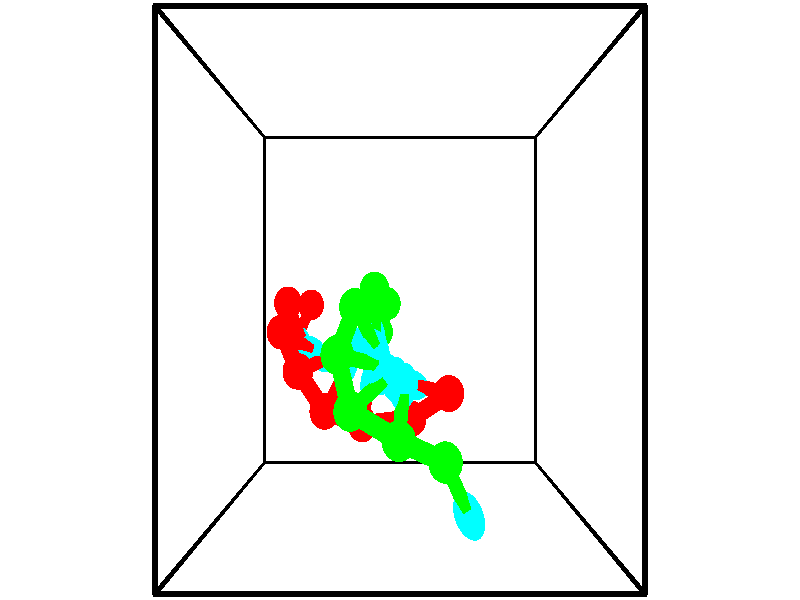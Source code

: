 // switches for output
#declare DRAW_BASES = 1; // possible values are 0, 1; only relevant for DNA ribbons
#declare DRAW_BASES_TYPE = 3; // possible values are 1, 2, 3; only relevant for DNA ribbons
#declare DRAW_FOG = 0; // set to 1 to enable fog

#include "colors.inc"

#include "transforms.inc"
background { rgb <1, 1, 1>}

#default {
   normal{
       ripples 0.25
       frequency 0.20
       turbulence 0.2
       lambda 5
   }
	finish {
		phong 0.1
		phong_size 40.
	}
}

// original window dimensions: 1024x640


// camera settings

camera {
	sky <-0, 1, 0>
	up <-0, 1, 0>
	right 1.6 * <1, 0, 0>
	location <2.5, 2.5, 11.1562>
	look_at <2.5, 2.5, 2.5>
	direction <0, 0, -8.6562>
	angle 67.0682
}


# declare cpy_camera_pos = <2.5, 2.5, 11.1562>;
# if (DRAW_FOG = 1)
fog {
	fog_type 2
	up vnormalize(cpy_camera_pos)
	color rgbt<1,1,1,0.3>
	distance 1e-5
	fog_alt 3e-3
	fog_offset 4
}
# end


// LIGHTS

# declare lum = 6;
global_settings {
	ambient_light rgb lum * <0.05, 0.05, 0.05>
	max_trace_level 15
}# declare cpy_direct_light_amount = 0.25;
light_source
{	1000 * <-1, -1, 1>,
	rgb lum * cpy_direct_light_amount
	parallel
}

light_source
{	1000 * <1, 1, -1>,
	rgb lum * cpy_direct_light_amount
	parallel
}

// strand 0

// nucleotide -1

// particle -1
sphere {
	<0.762189, 2.419967, -0.646536> 0.250000
	pigment { color rgbt <1,0,0,0> }
	no_shadow
}
cylinder {
	<0.625267, 2.090477, -0.465736>,  <0.543114, 1.892783, -0.357256>, 0.100000
	pigment { color rgbt <1,0,0,0> }
	no_shadow
}
cylinder {
	<0.625267, 2.090477, -0.465736>,  <0.762189, 2.419967, -0.646536>, 0.100000
	pigment { color rgbt <1,0,0,0> }
	no_shadow
}

// particle -1
sphere {
	<0.625267, 2.090477, -0.465736> 0.100000
	pigment { color rgbt <1,0,0,0> }
	no_shadow
}
sphere {
	0, 1
	scale<0.080000,0.200000,0.300000>
	matrix <0.774993, 0.024464, 0.631496,
		-0.531236, 0.566462, 0.630007,
		-0.342306, -0.823725, 0.452000,
		0.522575, 1.843360, -0.330136>
	pigment { color rgbt <0,1,1,0> }
	no_shadow
}
cylinder {
	<0.459122, 2.454015, 0.154964>,  <0.762189, 2.419967, -0.646536>, 0.130000
	pigment { color rgbt <1,0,0,0> }
	no_shadow
}

// nucleotide -1

// particle -1
sphere {
	<0.459122, 2.454015, 0.154964> 0.250000
	pigment { color rgbt <1,0,0,0> }
	no_shadow
}
cylinder {
	<0.603310, 2.090576, 0.070572>,  <0.689822, 1.872513, 0.019937>, 0.100000
	pigment { color rgbt <1,0,0,0> }
	no_shadow
}
cylinder {
	<0.603310, 2.090576, 0.070572>,  <0.459122, 2.454015, 0.154964>, 0.100000
	pigment { color rgbt <1,0,0,0> }
	no_shadow
}

// particle -1
sphere {
	<0.603310, 2.090576, 0.070572> 0.100000
	pigment { color rgbt <1,0,0,0> }
	no_shadow
}
sphere {
	0, 1
	scale<0.080000,0.200000,0.300000>
	matrix <0.750217, 0.147997, 0.644416,
		-0.554290, -0.390573, 0.734994,
		0.360468, -0.908598, -0.210981,
		0.711450, 1.817997, 0.007278>
	pigment { color rgbt <0,1,1,0> }
	no_shadow
}
cylinder {
	<0.468419, 2.042712, 0.801731>,  <0.459122, 2.454015, 0.154964>, 0.130000
	pigment { color rgbt <1,0,0,0> }
	no_shadow
}

// nucleotide -1

// particle -1
sphere {
	<0.468419, 2.042712, 0.801731> 0.250000
	pigment { color rgbt <1,0,0,0> }
	no_shadow
}
cylinder {
	<0.741310, 1.874565, 0.562447>,  <0.905045, 1.773677, 0.418876>, 0.100000
	pigment { color rgbt <1,0,0,0> }
	no_shadow
}
cylinder {
	<0.741310, 1.874565, 0.562447>,  <0.468419, 2.042712, 0.801731>, 0.100000
	pigment { color rgbt <1,0,0,0> }
	no_shadow
}

// particle -1
sphere {
	<0.741310, 1.874565, 0.562447> 0.100000
	pigment { color rgbt <1,0,0,0> }
	no_shadow
}
sphere {
	0, 1
	scale<0.080000,0.200000,0.300000>
	matrix <0.686737, 0.087639, 0.721604,
		-0.250912, -0.903112, 0.348472,
		0.682229, -0.420368, -0.598210,
		0.945979, 1.748455, 0.382984>
	pigment { color rgbt <0,1,1,0> }
	no_shadow
}
cylinder {
	<0.817420, 1.519029, 1.198854>,  <0.468419, 2.042712, 0.801731>, 0.130000
	pigment { color rgbt <1,0,0,0> }
	no_shadow
}

// nucleotide -1

// particle -1
sphere {
	<0.817420, 1.519029, 1.198854> 0.250000
	pigment { color rgbt <1,0,0,0> }
	no_shadow
}
cylinder {
	<1.069229, 1.602646, 0.899521>,  <1.220315, 1.652816, 0.719921>, 0.100000
	pigment { color rgbt <1,0,0,0> }
	no_shadow
}
cylinder {
	<1.069229, 1.602646, 0.899521>,  <0.817420, 1.519029, 1.198854>, 0.100000
	pigment { color rgbt <1,0,0,0> }
	no_shadow
}

// particle -1
sphere {
	<1.069229, 1.602646, 0.899521> 0.100000
	pigment { color rgbt <1,0,0,0> }
	no_shadow
}
sphere {
	0, 1
	scale<0.080000,0.200000,0.300000>
	matrix <0.775843, -0.116992, 0.619984,
		0.042053, -0.970883, -0.235833,
		0.629523, 0.209042, -0.748333,
		1.258086, 1.665358, 0.675021>
	pigment { color rgbt <0,1,1,0> }
	no_shadow
}
cylinder {
	<1.252106, 0.961909, 1.152020>,  <0.817420, 1.519029, 1.198854>, 0.130000
	pigment { color rgbt <1,0,0,0> }
	no_shadow
}

// nucleotide -1

// particle -1
sphere {
	<1.252106, 0.961909, 1.152020> 0.250000
	pigment { color rgbt <1,0,0,0> }
	no_shadow
}
cylinder {
	<1.448975, 1.279106, 1.008392>,  <1.567096, 1.469424, 0.922216>, 0.100000
	pigment { color rgbt <1,0,0,0> }
	no_shadow
}
cylinder {
	<1.448975, 1.279106, 1.008392>,  <1.252106, 0.961909, 1.152020>, 0.100000
	pigment { color rgbt <1,0,0,0> }
	no_shadow
}

// particle -1
sphere {
	<1.448975, 1.279106, 1.008392> 0.100000
	pigment { color rgbt <1,0,0,0> }
	no_shadow
}
sphere {
	0, 1
	scale<0.080000,0.200000,0.300000>
	matrix <0.717867, -0.136422, 0.682684,
		0.492378, -0.593760, -0.636406,
		0.492170, 0.792993, -0.359070,
		1.596626, 1.517004, 0.900671>
	pigment { color rgbt <0,1,1,0> }
	no_shadow
}
cylinder {
	<1.859731, 0.733662, 0.873174>,  <1.252106, 0.961909, 1.152020>, 0.130000
	pigment { color rgbt <1,0,0,0> }
	no_shadow
}

// nucleotide -1

// particle -1
sphere {
	<1.859731, 0.733662, 0.873174> 0.250000
	pigment { color rgbt <1,0,0,0> }
	no_shadow
}
cylinder {
	<1.936184, 1.114845, 0.967270>,  <1.982056, 1.343555, 1.023728>, 0.100000
	pigment { color rgbt <1,0,0,0> }
	no_shadow
}
cylinder {
	<1.936184, 1.114845, 0.967270>,  <1.859731, 0.733662, 0.873174>, 0.100000
	pigment { color rgbt <1,0,0,0> }
	no_shadow
}

// particle -1
sphere {
	<1.936184, 1.114845, 0.967270> 0.100000
	pigment { color rgbt <1,0,0,0> }
	no_shadow
}
sphere {
	0, 1
	scale<0.080000,0.200000,0.300000>
	matrix <0.737193, -0.297602, 0.606613,
		0.648085, 0.057474, -0.759396,
		0.191133, 0.952958, 0.235241,
		1.993524, 1.400733, 1.037842>
	pigment { color rgbt <0,1,1,0> }
	no_shadow
}
cylinder {
	<2.697361, 0.830901, 0.959008>,  <1.859731, 0.733662, 0.873174>, 0.130000
	pigment { color rgbt <1,0,0,0> }
	no_shadow
}

// nucleotide -1

// particle -1
sphere {
	<2.697361, 0.830901, 0.959008> 0.250000
	pigment { color rgbt <1,0,0,0> }
	no_shadow
}
cylinder {
	<2.507851, 1.132790, 1.140526>,  <2.394144, 1.313923, 1.249436>, 0.100000
	pigment { color rgbt <1,0,0,0> }
	no_shadow
}
cylinder {
	<2.507851, 1.132790, 1.140526>,  <2.697361, 0.830901, 0.959008>, 0.100000
	pigment { color rgbt <1,0,0,0> }
	no_shadow
}

// particle -1
sphere {
	<2.507851, 1.132790, 1.140526> 0.100000
	pigment { color rgbt <1,0,0,0> }
	no_shadow
}
sphere {
	0, 1
	scale<0.080000,0.200000,0.300000>
	matrix <0.670037, -0.025463, 0.741891,
		0.571477, 0.655550, -0.493628,
		-0.473777, 0.754722, 0.453794,
		2.365718, 1.359206, 1.276664>
	pigment { color rgbt <0,1,1,0> }
	no_shadow
}
cylinder {
	<3.294704, 1.229502, 1.315077>,  <2.697361, 0.830901, 0.959008>, 0.130000
	pigment { color rgbt <1,0,0,0> }
	no_shadow
}

// nucleotide -1

// particle -1
sphere {
	<3.294704, 1.229502, 1.315077> 0.250000
	pigment { color rgbt <1,0,0,0> }
	no_shadow
}
cylinder {
	<2.949070, 1.317650, 1.496094>,  <2.741689, 1.370539, 1.604704>, 0.100000
	pigment { color rgbt <1,0,0,0> }
	no_shadow
}
cylinder {
	<2.949070, 1.317650, 1.496094>,  <3.294704, 1.229502, 1.315077>, 0.100000
	pigment { color rgbt <1,0,0,0> }
	no_shadow
}

// particle -1
sphere {
	<2.949070, 1.317650, 1.496094> 0.100000
	pigment { color rgbt <1,0,0,0> }
	no_shadow
}
sphere {
	0, 1
	scale<0.080000,0.200000,0.300000>
	matrix <0.493347, 0.192478, 0.848270,
		0.099829, 0.956237, -0.275036,
		-0.864085, 0.220370, 0.452541,
		2.689844, 1.383761, 1.631856>
	pigment { color rgbt <0,1,1,0> }
	no_shadow
}
// strand 1

// nucleotide -1

// particle -1
sphere {
	<3.159906, 0.533895, 2.389853> 0.250000
	pigment { color rgbt <0,1,0,0> }
	no_shadow
}
cylinder {
	<3.345455, 0.190910, 2.478920>,  <3.456784, -0.014881, 2.532360>, 0.100000
	pigment { color rgbt <0,1,0,0> }
	no_shadow
}
cylinder {
	<3.345455, 0.190910, 2.478920>,  <3.159906, 0.533895, 2.389853>, 0.100000
	pigment { color rgbt <0,1,0,0> }
	no_shadow
}

// particle -1
sphere {
	<3.345455, 0.190910, 2.478920> 0.100000
	pigment { color rgbt <0,1,0,0> }
	no_shadow
}
sphere {
	0, 1
	scale<0.080000,0.200000,0.300000>
	matrix <0.051176, -0.224990, -0.973016,
		0.884423, 0.462751, -0.060485,
		0.463872, -0.857462, 0.222668,
		3.484617, -0.066328, 2.545720>
	pigment { color rgbt <0,1,1,0> }
	no_shadow
}
cylinder {
	<2.483722, 0.793524, 2.388425>,  <3.159906, 0.533895, 2.389853>, 0.130000
	pigment { color rgbt <0,1,0,0> }
	no_shadow
}

// nucleotide -1

// particle -1
sphere {
	<2.483722, 0.793524, 2.388425> 0.250000
	pigment { color rgbt <0,1,0,0> }
	no_shadow
}
cylinder {
	<2.520565, 1.178711, 2.489784>,  <2.542671, 1.409823, 2.550600>, 0.100000
	pigment { color rgbt <0,1,0,0> }
	no_shadow
}
cylinder {
	<2.520565, 1.178711, 2.489784>,  <2.483722, 0.793524, 2.388425>, 0.100000
	pigment { color rgbt <0,1,0,0> }
	no_shadow
}

// particle -1
sphere {
	<2.520565, 1.178711, 2.489784> 0.100000
	pigment { color rgbt <0,1,0,0> }
	no_shadow
}
sphere {
	0, 1
	scale<0.080000,0.200000,0.300000>
	matrix <-0.299261, 0.269486, -0.915325,
		-0.949715, 0.008477, 0.313001,
		0.092108, 0.962967, 0.253398,
		2.548198, 1.467601, 2.565804>
	pigment { color rgbt <0,1,1,0> }
	no_shadow
}
cylinder {
	<1.764544, 1.127266, 2.224816>,  <2.483722, 0.793524, 2.388425>, 0.130000
	pigment { color rgbt <0,1,0,0> }
	no_shadow
}

// nucleotide -1

// particle -1
sphere {
	<1.764544, 1.127266, 2.224816> 0.250000
	pigment { color rgbt <0,1,0,0> }
	no_shadow
}
cylinder {
	<2.078320, 1.375069, 2.213043>,  <2.266585, 1.523750, 2.205980>, 0.100000
	pigment { color rgbt <0,1,0,0> }
	no_shadow
}
cylinder {
	<2.078320, 1.375069, 2.213043>,  <1.764544, 1.127266, 2.224816>, 0.100000
	pigment { color rgbt <0,1,0,0> }
	no_shadow
}

// particle -1
sphere {
	<2.078320, 1.375069, 2.213043> 0.100000
	pigment { color rgbt <0,1,0,0> }
	no_shadow
}
sphere {
	0, 1
	scale<0.080000,0.200000,0.300000>
	matrix <-0.228569, 0.244655, -0.942285,
		-0.576552, 0.745892, 0.333517,
		0.784439, 0.619507, -0.029431,
		2.313651, 1.560921, 2.204214>
	pigment { color rgbt <0,1,1,0> }
	no_shadow
}
cylinder {
	<1.558696, 1.814478, 2.101805>,  <1.764544, 1.127266, 2.224816>, 0.130000
	pigment { color rgbt <0,1,0,0> }
	no_shadow
}

// nucleotide -1

// particle -1
sphere {
	<1.558696, 1.814478, 2.101805> 0.250000
	pigment { color rgbt <0,1,0,0> }
	no_shadow
}
cylinder {
	<1.925583, 1.723602, 1.970901>,  <2.145715, 1.669077, 1.892359>, 0.100000
	pigment { color rgbt <0,1,0,0> }
	no_shadow
}
cylinder {
	<1.925583, 1.723602, 1.970901>,  <1.558696, 1.814478, 2.101805>, 0.100000
	pigment { color rgbt <0,1,0,0> }
	no_shadow
}

// particle -1
sphere {
	<1.925583, 1.723602, 1.970901> 0.100000
	pigment { color rgbt <0,1,0,0> }
	no_shadow
}
sphere {
	0, 1
	scale<0.080000,0.200000,0.300000>
	matrix <-0.315099, 0.088943, -0.944882,
		0.243774, 0.969780, 0.009993,
		0.917217, -0.227189, -0.327259,
		2.200748, 1.655446, 1.872724>
	pigment { color rgbt <0,1,1,0> }
	no_shadow
}
cylinder {
	<1.798959, 2.408637, 1.713365>,  <1.558696, 1.814478, 2.101805>, 0.130000
	pigment { color rgbt <0,1,0,0> }
	no_shadow
}

// nucleotide -1

// particle -1
sphere {
	<1.798959, 2.408637, 1.713365> 0.250000
	pigment { color rgbt <0,1,0,0> }
	no_shadow
}
cylinder {
	<1.983486, 2.089226, 1.558685>,  <2.094203, 1.897579, 1.465877>, 0.100000
	pigment { color rgbt <0,1,0,0> }
	no_shadow
}
cylinder {
	<1.983486, 2.089226, 1.558685>,  <1.798959, 2.408637, 1.713365>, 0.100000
	pigment { color rgbt <0,1,0,0> }
	no_shadow
}

// particle -1
sphere {
	<1.983486, 2.089226, 1.558685> 0.100000
	pigment { color rgbt <0,1,0,0> }
	no_shadow
}
sphere {
	0, 1
	scale<0.080000,0.200000,0.300000>
	matrix <-0.454215, 0.161844, -0.876068,
		0.762151, 0.579791, -0.288042,
		0.461319, -0.798529, -0.386699,
		2.121882, 1.849667, 1.442675>
	pigment { color rgbt <0,1,1,0> }
	no_shadow
}
cylinder {
	<2.074067, 2.645651, 1.056241>,  <1.798959, 2.408637, 1.713365>, 0.130000
	pigment { color rgbt <0,1,0,0> }
	no_shadow
}

// nucleotide -1

// particle -1
sphere {
	<2.074067, 2.645651, 1.056241> 0.250000
	pigment { color rgbt <0,1,0,0> }
	no_shadow
}
cylinder {
	<2.083029, 2.245811, 1.049286>,  <2.088406, 2.005908, 1.045113>, 0.100000
	pigment { color rgbt <0,1,0,0> }
	no_shadow
}
cylinder {
	<2.083029, 2.245811, 1.049286>,  <2.074067, 2.645651, 1.056241>, 0.100000
	pigment { color rgbt <0,1,0,0> }
	no_shadow
}

// particle -1
sphere {
	<2.083029, 2.245811, 1.049286> 0.100000
	pigment { color rgbt <0,1,0,0> }
	no_shadow
}
sphere {
	0, 1
	scale<0.080000,0.200000,0.300000>
	matrix <-0.599258, 0.000493, -0.800556,
		0.800242, 0.028356, -0.599006,
		0.022405, -0.999598, -0.017387,
		2.089750, 1.945932, 1.044070>
	pigment { color rgbt <0,1,1,0> }
	no_shadow
}
cylinder {
	<2.262014, 2.445253, 0.315335>,  <2.074067, 2.645651, 1.056241>, 0.130000
	pigment { color rgbt <0,1,0,0> }
	no_shadow
}

// nucleotide -1

// particle -1
sphere {
	<2.262014, 2.445253, 0.315335> 0.250000
	pigment { color rgbt <0,1,0,0> }
	no_shadow
}
cylinder {
	<2.057854, 2.165939, 0.516090>,  <1.935358, 1.998351, 0.636544>, 0.100000
	pigment { color rgbt <0,1,0,0> }
	no_shadow
}
cylinder {
	<2.057854, 2.165939, 0.516090>,  <2.262014, 2.445253, 0.315335>, 0.100000
	pigment { color rgbt <0,1,0,0> }
	no_shadow
}

// particle -1
sphere {
	<2.057854, 2.165939, 0.516090> 0.100000
	pigment { color rgbt <0,1,0,0> }
	no_shadow
}
sphere {
	0, 1
	scale<0.080000,0.200000,0.300000>
	matrix <-0.699406, -0.002483, -0.714720,
		0.500323, -0.715817, -0.487116,
		-0.510400, -0.698283, 0.501889,
		1.904734, 1.956454, 0.666657>
	pigment { color rgbt <0,1,1,0> }
	no_shadow
}
cylinder {
	<2.115586, 1.992980, -0.228044>,  <2.262014, 2.445253, 0.315335>, 0.130000
	pigment { color rgbt <0,1,0,0> }
	no_shadow
}

// nucleotide -1

// particle -1
sphere {
	<2.115586, 1.992980, -0.228044> 0.250000
	pigment { color rgbt <0,1,0,0> }
	no_shadow
}
cylinder {
	<1.844997, 1.929161, 0.059547>,  <1.682644, 1.890869, 0.232102>, 0.100000
	pigment { color rgbt <0,1,0,0> }
	no_shadow
}
cylinder {
	<1.844997, 1.929161, 0.059547>,  <2.115586, 1.992980, -0.228044>, 0.100000
	pigment { color rgbt <0,1,0,0> }
	no_shadow
}

// particle -1
sphere {
	<1.844997, 1.929161, 0.059547> 0.100000
	pigment { color rgbt <0,1,0,0> }
	no_shadow
}
sphere {
	0, 1
	scale<0.080000,0.200000,0.300000>
	matrix <-0.736045, 0.113336, -0.667378,
		0.024988, -0.980664, -0.194099,
		-0.676471, -0.159542, 0.718980,
		1.642056, 1.881297, 0.275241>
	pigment { color rgbt <0,1,1,0> }
	no_shadow
}
// box output
cylinder {
	<0.000000, 0.000000, 0.000000>,  <5.000000, 0.000000, 0.000000>, 0.025000
	pigment { color rgbt <0,0,0,0> }
	no_shadow
}
cylinder {
	<0.000000, 0.000000, 0.000000>,  <0.000000, 5.000000, 0.000000>, 0.025000
	pigment { color rgbt <0,0,0,0> }
	no_shadow
}
cylinder {
	<0.000000, 0.000000, 0.000000>,  <0.000000, 0.000000, 5.000000>, 0.025000
	pigment { color rgbt <0,0,0,0> }
	no_shadow
}
cylinder {
	<5.000000, 5.000000, 5.000000>,  <0.000000, 5.000000, 5.000000>, 0.025000
	pigment { color rgbt <0,0,0,0> }
	no_shadow
}
cylinder {
	<5.000000, 5.000000, 5.000000>,  <5.000000, 0.000000, 5.000000>, 0.025000
	pigment { color rgbt <0,0,0,0> }
	no_shadow
}
cylinder {
	<5.000000, 5.000000, 5.000000>,  <5.000000, 5.000000, 0.000000>, 0.025000
	pigment { color rgbt <0,0,0,0> }
	no_shadow
}
cylinder {
	<0.000000, 0.000000, 5.000000>,  <0.000000, 5.000000, 5.000000>, 0.025000
	pigment { color rgbt <0,0,0,0> }
	no_shadow
}
cylinder {
	<0.000000, 0.000000, 5.000000>,  <5.000000, 0.000000, 5.000000>, 0.025000
	pigment { color rgbt <0,0,0,0> }
	no_shadow
}
cylinder {
	<5.000000, 5.000000, 0.000000>,  <0.000000, 5.000000, 0.000000>, 0.025000
	pigment { color rgbt <0,0,0,0> }
	no_shadow
}
cylinder {
	<5.000000, 5.000000, 0.000000>,  <5.000000, 0.000000, 0.000000>, 0.025000
	pigment { color rgbt <0,0,0,0> }
	no_shadow
}
cylinder {
	<5.000000, 0.000000, 5.000000>,  <5.000000, 0.000000, 0.000000>, 0.025000
	pigment { color rgbt <0,0,0,0> }
	no_shadow
}
cylinder {
	<0.000000, 5.000000, 0.000000>,  <0.000000, 5.000000, 5.000000>, 0.025000
	pigment { color rgbt <0,0,0,0> }
	no_shadow
}
// end of box output

